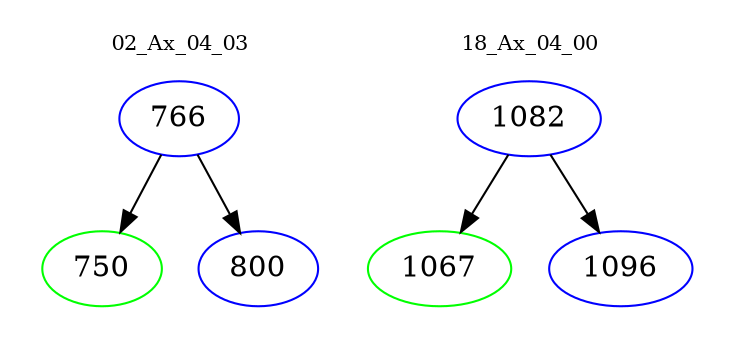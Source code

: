 digraph{
subgraph cluster_0 {
color = white
label = "02_Ax_04_03";
fontsize=10;
T0_766 [label="766", color="blue"]
T0_766 -> T0_750 [color="black"]
T0_750 [label="750", color="green"]
T0_766 -> T0_800 [color="black"]
T0_800 [label="800", color="blue"]
}
subgraph cluster_1 {
color = white
label = "18_Ax_04_00";
fontsize=10;
T1_1082 [label="1082", color="blue"]
T1_1082 -> T1_1067 [color="black"]
T1_1067 [label="1067", color="green"]
T1_1082 -> T1_1096 [color="black"]
T1_1096 [label="1096", color="blue"]
}
}
